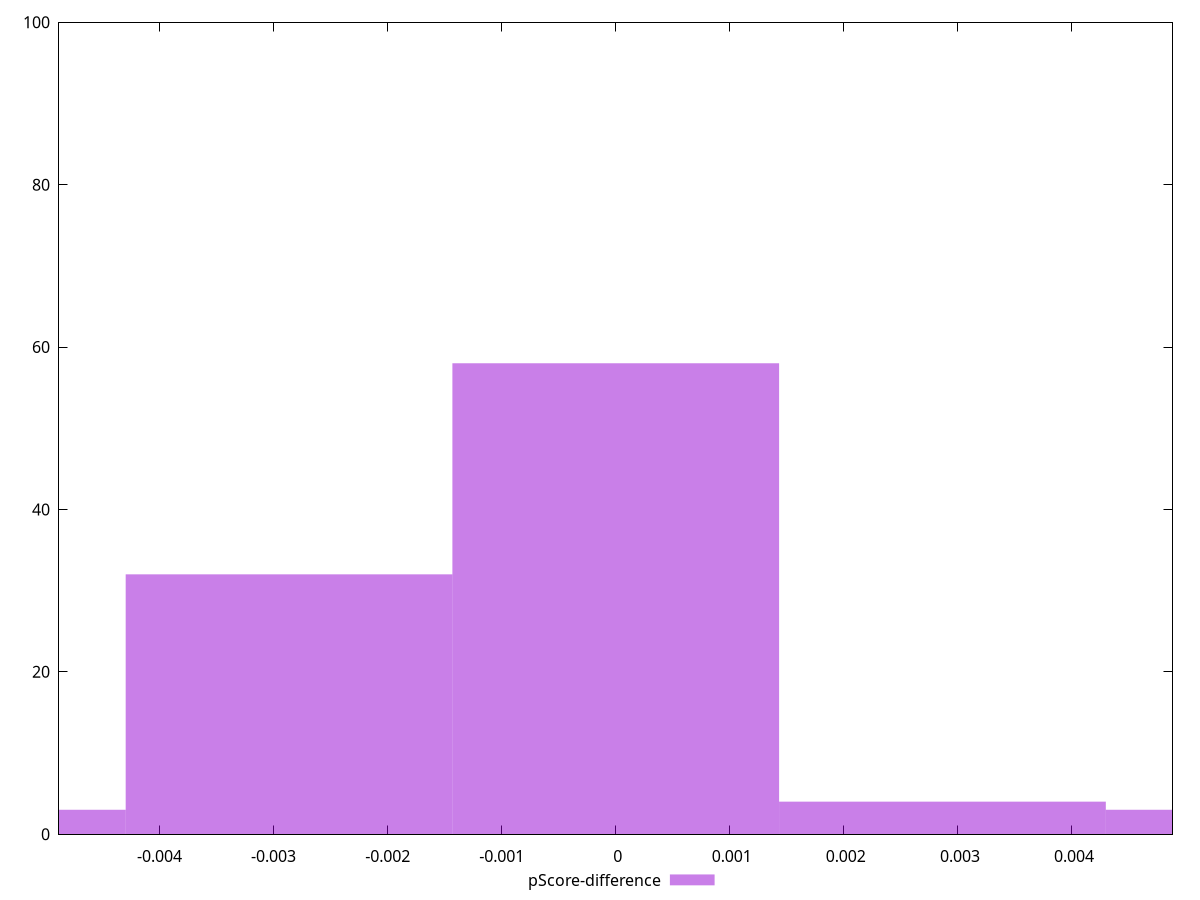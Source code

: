 reset

$pScoreDifference <<EOF
0 58
-0.002864333075875255 32
0.00572866615175051 3
-0.00572866615175051 3
0.002864333075875255 4
EOF

set key outside below
set boxwidth 0.002864333075875255
set xrange [-0.004881111111111114:0.004881111111111114]
set yrange [0:100]
set trange [0:100]
set style fill transparent solid 0.5 noborder
set terminal svg size 640, 490 enhanced background rgb 'white'
set output "reprap/uses-rel-preconnect/samples/pages/pScore-difference/histogram.svg"

plot $pScoreDifference title "pScore-difference" with boxes

reset
